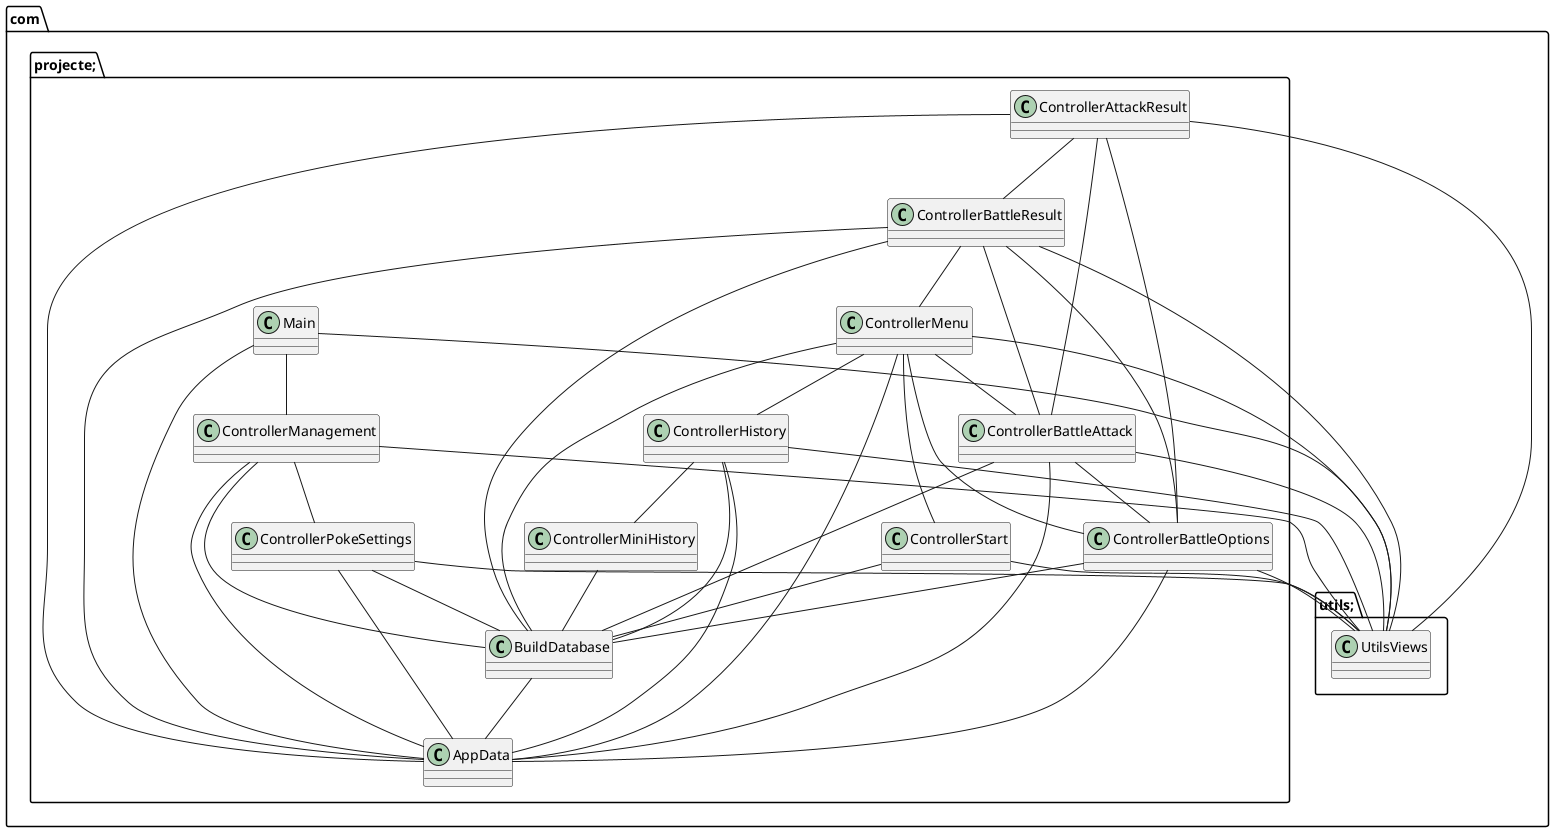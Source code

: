 @startuml
package com.projecte; {
class AppData {
}

class BuildDatabase {
}

class ControllerAttackResult {
}

class ControllerBattleAttack {
}

class ControllerBattleOptions {
}

class ControllerBattleResult {
}

class ControllerHistory {
}

class ControllerManagement {
}

class ControllerMenu {
}

class ControllerMiniHistory {
}

class ControllerPokeSettings {
}

class ControllerStart {
}

class Main {
}

}

package com.utils; {
class UtilsViews {
}

}

BuildDatabase -- AppData
ControllerAttackResult -- AppData
ControllerAttackResult -- ControllerBattleAttack
ControllerAttackResult -- ControllerBattleOptions
ControllerAttackResult -- ControllerBattleResult
ControllerAttackResult -- UtilsViews
ControllerBattleAttack -- AppData
ControllerBattleAttack -- BuildDatabase
ControllerBattleAttack -- ControllerBattleOptions
ControllerBattleAttack -- UtilsViews
ControllerBattleOptions -- AppData
ControllerBattleOptions -- BuildDatabase
ControllerBattleOptions -- UtilsViews
ControllerBattleResult -- AppData
ControllerBattleResult -- BuildDatabase
ControllerBattleResult -- ControllerBattleAttack
ControllerBattleResult -- ControllerBattleOptions
ControllerBattleResult -- ControllerMenu
ControllerBattleResult -- UtilsViews
ControllerHistory -- AppData
ControllerHistory -- BuildDatabase
ControllerHistory -- ControllerMiniHistory
ControllerHistory -- UtilsViews
ControllerManagement -- AppData
ControllerManagement -- BuildDatabase
ControllerManagement -- ControllerPokeSettings
ControllerManagement -- UtilsViews
ControllerMenu -- AppData
ControllerMenu -- BuildDatabase
ControllerMenu -- ControllerBattleAttack
ControllerMenu -- ControllerBattleOptions
ControllerMenu -- ControllerHistory
ControllerMenu -- ControllerStart
ControllerMenu -- UtilsViews
ControllerMiniHistory -- BuildDatabase
ControllerPokeSettings -- AppData
ControllerPokeSettings -- BuildDatabase
ControllerPokeSettings -- UtilsViews
ControllerStart -- BuildDatabase
ControllerStart -- UtilsViews
Main -- AppData
Main -- ControllerManagement
Main -- UtilsViews
@enduml